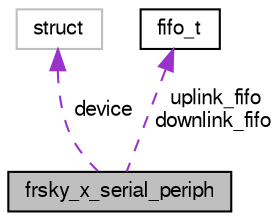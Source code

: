 digraph "frsky_x_serial_periph"
{
  edge [fontname="FreeSans",fontsize="10",labelfontname="FreeSans",labelfontsize="10"];
  node [fontname="FreeSans",fontsize="10",shape=record];
  Node1 [label="frsky_x_serial_periph",height=0.2,width=0.4,color="black", fillcolor="grey75", style="filled", fontcolor="black"];
  Node2 -> Node1 [dir="back",color="darkorchid3",fontsize="10",style="dashed",label=" device" ,fontname="FreeSans"];
  Node2 [label="struct",height=0.2,width=0.4,color="grey75", fillcolor="white", style="filled"];
  Node3 -> Node1 [dir="back",color="darkorchid3",fontsize="10",style="dashed",label=" uplink_fifo\ndownlink_fifo" ,fontname="FreeSans"];
  Node3 [label="fifo_t",height=0.2,width=0.4,color="black", fillcolor="white", style="filled",URL="$frsky__x_8h.html#structfifo__t"];
}
